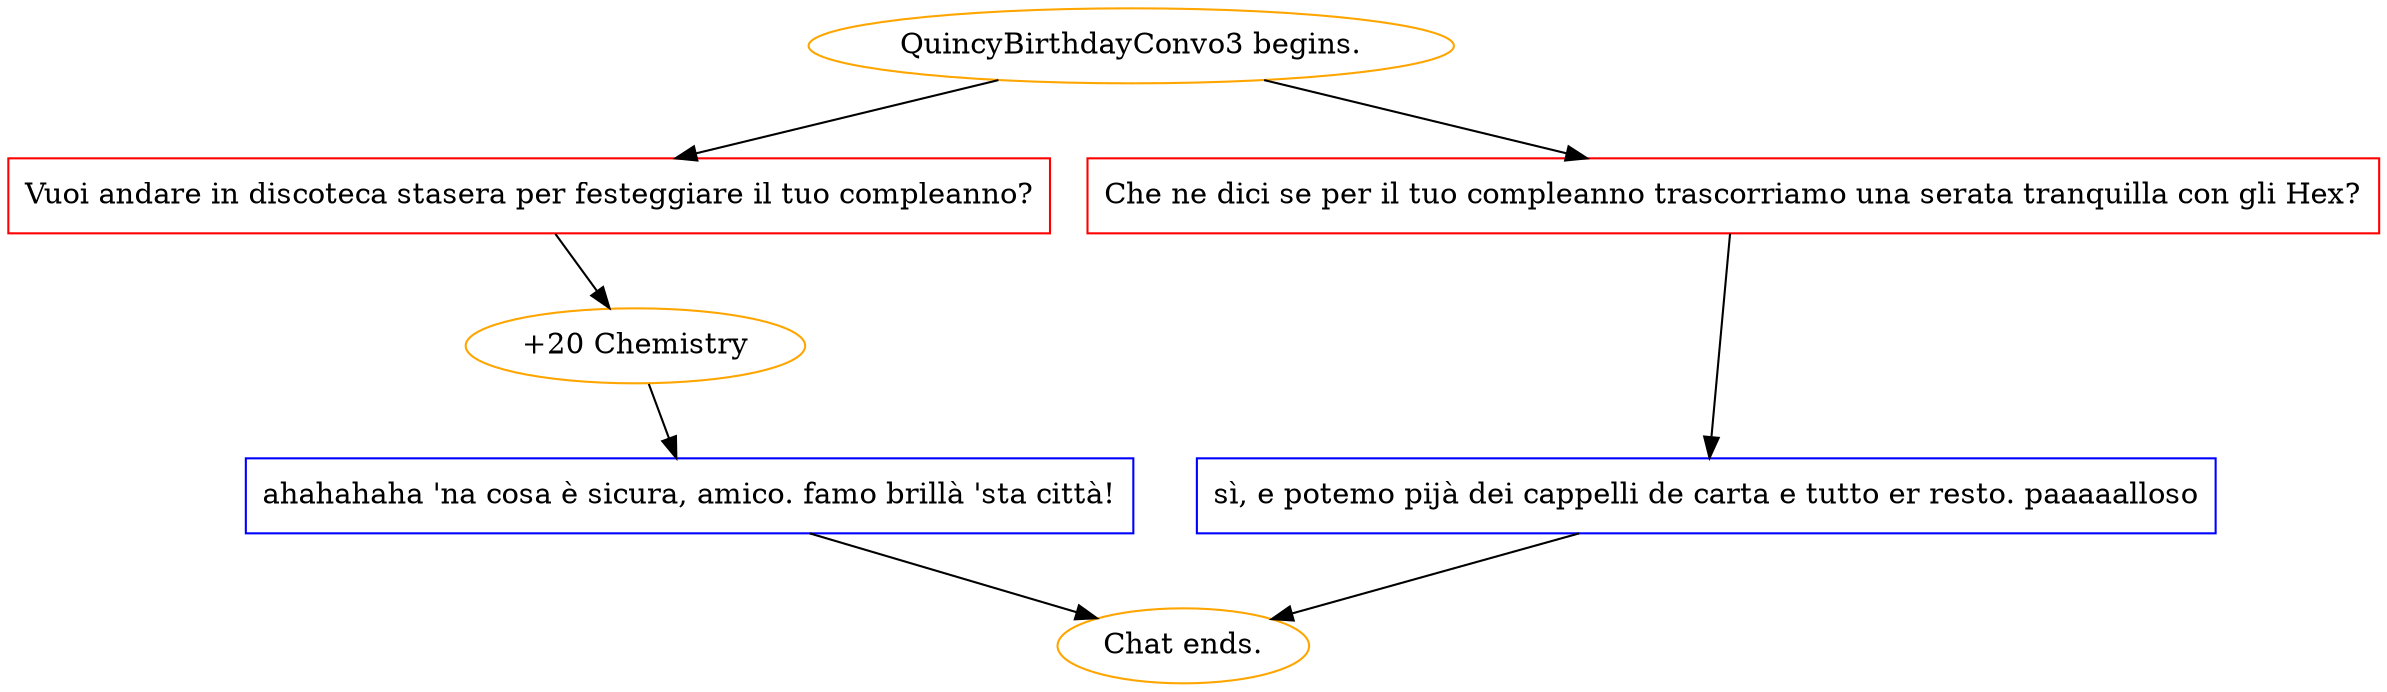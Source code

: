 digraph {
	"QuincyBirthdayConvo3 begins." [color=orange];
		"QuincyBirthdayConvo3 begins." -> j1190323644;
		"QuincyBirthdayConvo3 begins." -> j1322043761;
	j1190323644 [label="Vuoi andare in discoteca stasera per festeggiare il tuo compleanno?",shape=box,color=red];
		j1190323644 -> j1716334183;
	j1322043761 [label="Che ne dici se per il tuo compleanno trascorriamo una serata tranquilla con gli Hex?",shape=box,color=red];
		j1322043761 -> j2621661446;
	j1716334183 [label="+20 Chemistry",color=orange];
		j1716334183 -> j4228233549;
	j2621661446 [label="sì, e potemo pijà dei cappelli de carta e tutto er resto. paaaaalloso",shape=box,color=blue];
		j2621661446 -> "Chat ends.";
	j4228233549 [label="ahahahaha 'na cosa è sicura, amico. famo brillà 'sta città!",shape=box,color=blue];
		j4228233549 -> "Chat ends.";
	"Chat ends." [color=orange];
}